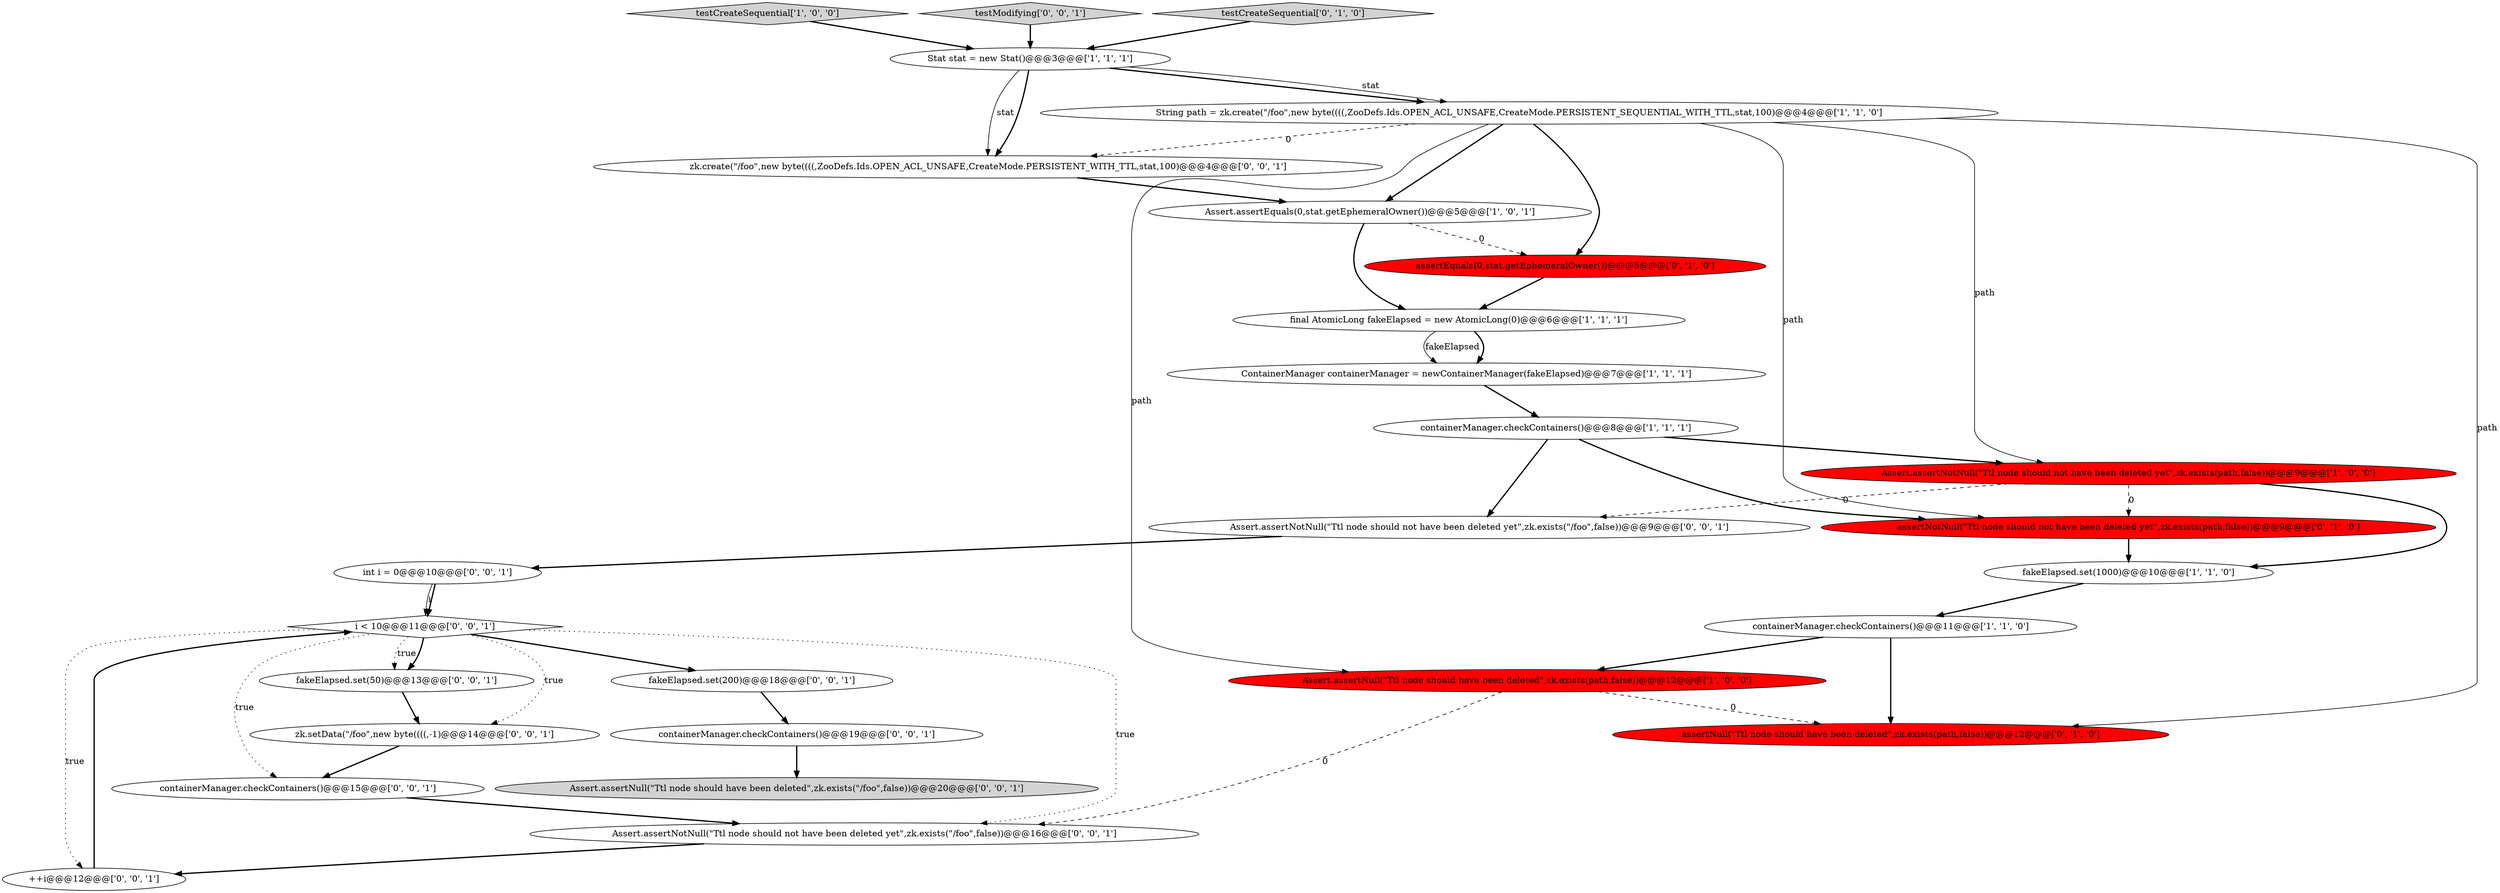 digraph {
12 [style = filled, label = "assertEquals(0,stat.getEphemeralOwner())@@@5@@@['0', '1', '0']", fillcolor = red, shape = ellipse image = "AAA1AAABBB2BBB"];
9 [style = filled, label = "Assert.assertNull(\"Ttl node should have been deleted\",zk.exists(path,false))@@@12@@@['1', '0', '0']", fillcolor = red, shape = ellipse image = "AAA1AAABBB1BBB"];
0 [style = filled, label = "Stat stat = new Stat()@@@3@@@['1', '1', '1']", fillcolor = white, shape = ellipse image = "AAA0AAABBB1BBB"];
16 [style = filled, label = "zk.setData(\"/foo\",new byte((((,-1)@@@14@@@['0', '0', '1']", fillcolor = white, shape = ellipse image = "AAA0AAABBB3BBB"];
5 [style = filled, label = "testCreateSequential['1', '0', '0']", fillcolor = lightgray, shape = diamond image = "AAA0AAABBB1BBB"];
26 [style = filled, label = "Assert.assertNotNull(\"Ttl node should not have been deleted yet\",zk.exists(\"/foo\",false))@@@16@@@['0', '0', '1']", fillcolor = white, shape = ellipse image = "AAA0AAABBB3BBB"];
24 [style = filled, label = "Assert.assertNotNull(\"Ttl node should not have been deleted yet\",zk.exists(\"/foo\",false))@@@9@@@['0', '0', '1']", fillcolor = white, shape = ellipse image = "AAA0AAABBB3BBB"];
19 [style = filled, label = "fakeElapsed.set(50)@@@13@@@['0', '0', '1']", fillcolor = white, shape = ellipse image = "AAA0AAABBB3BBB"];
11 [style = filled, label = "assertNotNull(\"Ttl node should not have been deleted yet\",zk.exists(path,false))@@@9@@@['0', '1', '0']", fillcolor = red, shape = ellipse image = "AAA1AAABBB2BBB"];
25 [style = filled, label = "int i = 0@@@10@@@['0', '0', '1']", fillcolor = white, shape = ellipse image = "AAA0AAABBB3BBB"];
27 [style = filled, label = "Assert.assertNull(\"Ttl node should have been deleted\",zk.exists(\"/foo\",false))@@@20@@@['0', '0', '1']", fillcolor = lightgray, shape = ellipse image = "AAA0AAABBB3BBB"];
13 [style = filled, label = "assertNull(\"Ttl node should have been deleted\",zk.exists(path,false))@@@12@@@['0', '1', '0']", fillcolor = red, shape = ellipse image = "AAA1AAABBB2BBB"];
23 [style = filled, label = "testModifying['0', '0', '1']", fillcolor = lightgray, shape = diamond image = "AAA0AAABBB3BBB"];
14 [style = filled, label = "testCreateSequential['0', '1', '0']", fillcolor = lightgray, shape = diamond image = "AAA0AAABBB2BBB"];
17 [style = filled, label = "++i@@@12@@@['0', '0', '1']", fillcolor = white, shape = ellipse image = "AAA0AAABBB3BBB"];
20 [style = filled, label = "i < 10@@@11@@@['0', '0', '1']", fillcolor = white, shape = diamond image = "AAA0AAABBB3BBB"];
6 [style = filled, label = "containerManager.checkContainers()@@@8@@@['1', '1', '1']", fillcolor = white, shape = ellipse image = "AAA0AAABBB1BBB"];
3 [style = filled, label = "ContainerManager containerManager = newContainerManager(fakeElapsed)@@@7@@@['1', '1', '1']", fillcolor = white, shape = ellipse image = "AAA0AAABBB1BBB"];
15 [style = filled, label = "containerManager.checkContainers()@@@19@@@['0', '0', '1']", fillcolor = white, shape = ellipse image = "AAA0AAABBB3BBB"];
8 [style = filled, label = "final AtomicLong fakeElapsed = new AtomicLong(0)@@@6@@@['1', '1', '1']", fillcolor = white, shape = ellipse image = "AAA0AAABBB1BBB"];
4 [style = filled, label = "containerManager.checkContainers()@@@11@@@['1', '1', '0']", fillcolor = white, shape = ellipse image = "AAA0AAABBB1BBB"];
1 [style = filled, label = "Assert.assertNotNull(\"Ttl node should not have been deleted yet\",zk.exists(path,false))@@@9@@@['1', '0', '0']", fillcolor = red, shape = ellipse image = "AAA1AAABBB1BBB"];
21 [style = filled, label = "containerManager.checkContainers()@@@15@@@['0', '0', '1']", fillcolor = white, shape = ellipse image = "AAA0AAABBB3BBB"];
7 [style = filled, label = "Assert.assertEquals(0,stat.getEphemeralOwner())@@@5@@@['1', '0', '1']", fillcolor = white, shape = ellipse image = "AAA0AAABBB1BBB"];
18 [style = filled, label = "zk.create(\"/foo\",new byte((((,ZooDefs.Ids.OPEN_ACL_UNSAFE,CreateMode.PERSISTENT_WITH_TTL,stat,100)@@@4@@@['0', '0', '1']", fillcolor = white, shape = ellipse image = "AAA0AAABBB3BBB"];
2 [style = filled, label = "fakeElapsed.set(1000)@@@10@@@['1', '1', '0']", fillcolor = white, shape = ellipse image = "AAA0AAABBB1BBB"];
22 [style = filled, label = "fakeElapsed.set(200)@@@18@@@['0', '0', '1']", fillcolor = white, shape = ellipse image = "AAA0AAABBB3BBB"];
10 [style = filled, label = "String path = zk.create(\"/foo\",new byte((((,ZooDefs.Ids.OPEN_ACL_UNSAFE,CreateMode.PERSISTENT_SEQUENTIAL_WITH_TTL,stat,100)@@@4@@@['1', '1', '0']", fillcolor = white, shape = ellipse image = "AAA0AAABBB1BBB"];
4->9 [style = bold, label=""];
22->15 [style = bold, label=""];
26->17 [style = bold, label=""];
25->20 [style = solid, label="i"];
20->17 [style = dotted, label="true"];
20->26 [style = dotted, label="true"];
4->13 [style = bold, label=""];
8->3 [style = bold, label=""];
3->6 [style = bold, label=""];
10->11 [style = solid, label="path"];
6->24 [style = bold, label=""];
20->21 [style = dotted, label="true"];
7->8 [style = bold, label=""];
2->4 [style = bold, label=""];
10->13 [style = solid, label="path"];
10->7 [style = bold, label=""];
23->0 [style = bold, label=""];
11->2 [style = bold, label=""];
20->22 [style = bold, label=""];
19->16 [style = bold, label=""];
6->1 [style = bold, label=""];
21->26 [style = bold, label=""];
25->20 [style = bold, label=""];
10->1 [style = solid, label="path"];
0->10 [style = bold, label=""];
14->0 [style = bold, label=""];
5->0 [style = bold, label=""];
0->18 [style = solid, label="stat"];
10->12 [style = bold, label=""];
8->3 [style = solid, label="fakeElapsed"];
12->8 [style = bold, label=""];
24->25 [style = bold, label=""];
6->11 [style = bold, label=""];
16->21 [style = bold, label=""];
1->11 [style = dashed, label="0"];
1->24 [style = dashed, label="0"];
9->13 [style = dashed, label="0"];
9->26 [style = dashed, label="0"];
0->10 [style = solid, label="stat"];
7->12 [style = dashed, label="0"];
10->9 [style = solid, label="path"];
0->18 [style = bold, label=""];
1->2 [style = bold, label=""];
20->19 [style = dotted, label="true"];
18->7 [style = bold, label=""];
20->19 [style = bold, label=""];
15->27 [style = bold, label=""];
10->18 [style = dashed, label="0"];
20->16 [style = dotted, label="true"];
17->20 [style = bold, label=""];
}
